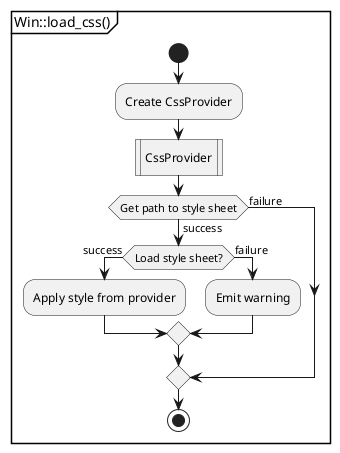 @startuml load_css

partition "Win::load_css()"{  
  start
  :Create CssProvider;
  :CssProvider|
  if (Get path to style sheet) then (success)
    if (Load style sheet?) then (success)
      :Apply style from provider;
    else (failure)
      :Emit warning;
    endif
  else (failure)
  endif
  stop
}
@enduml